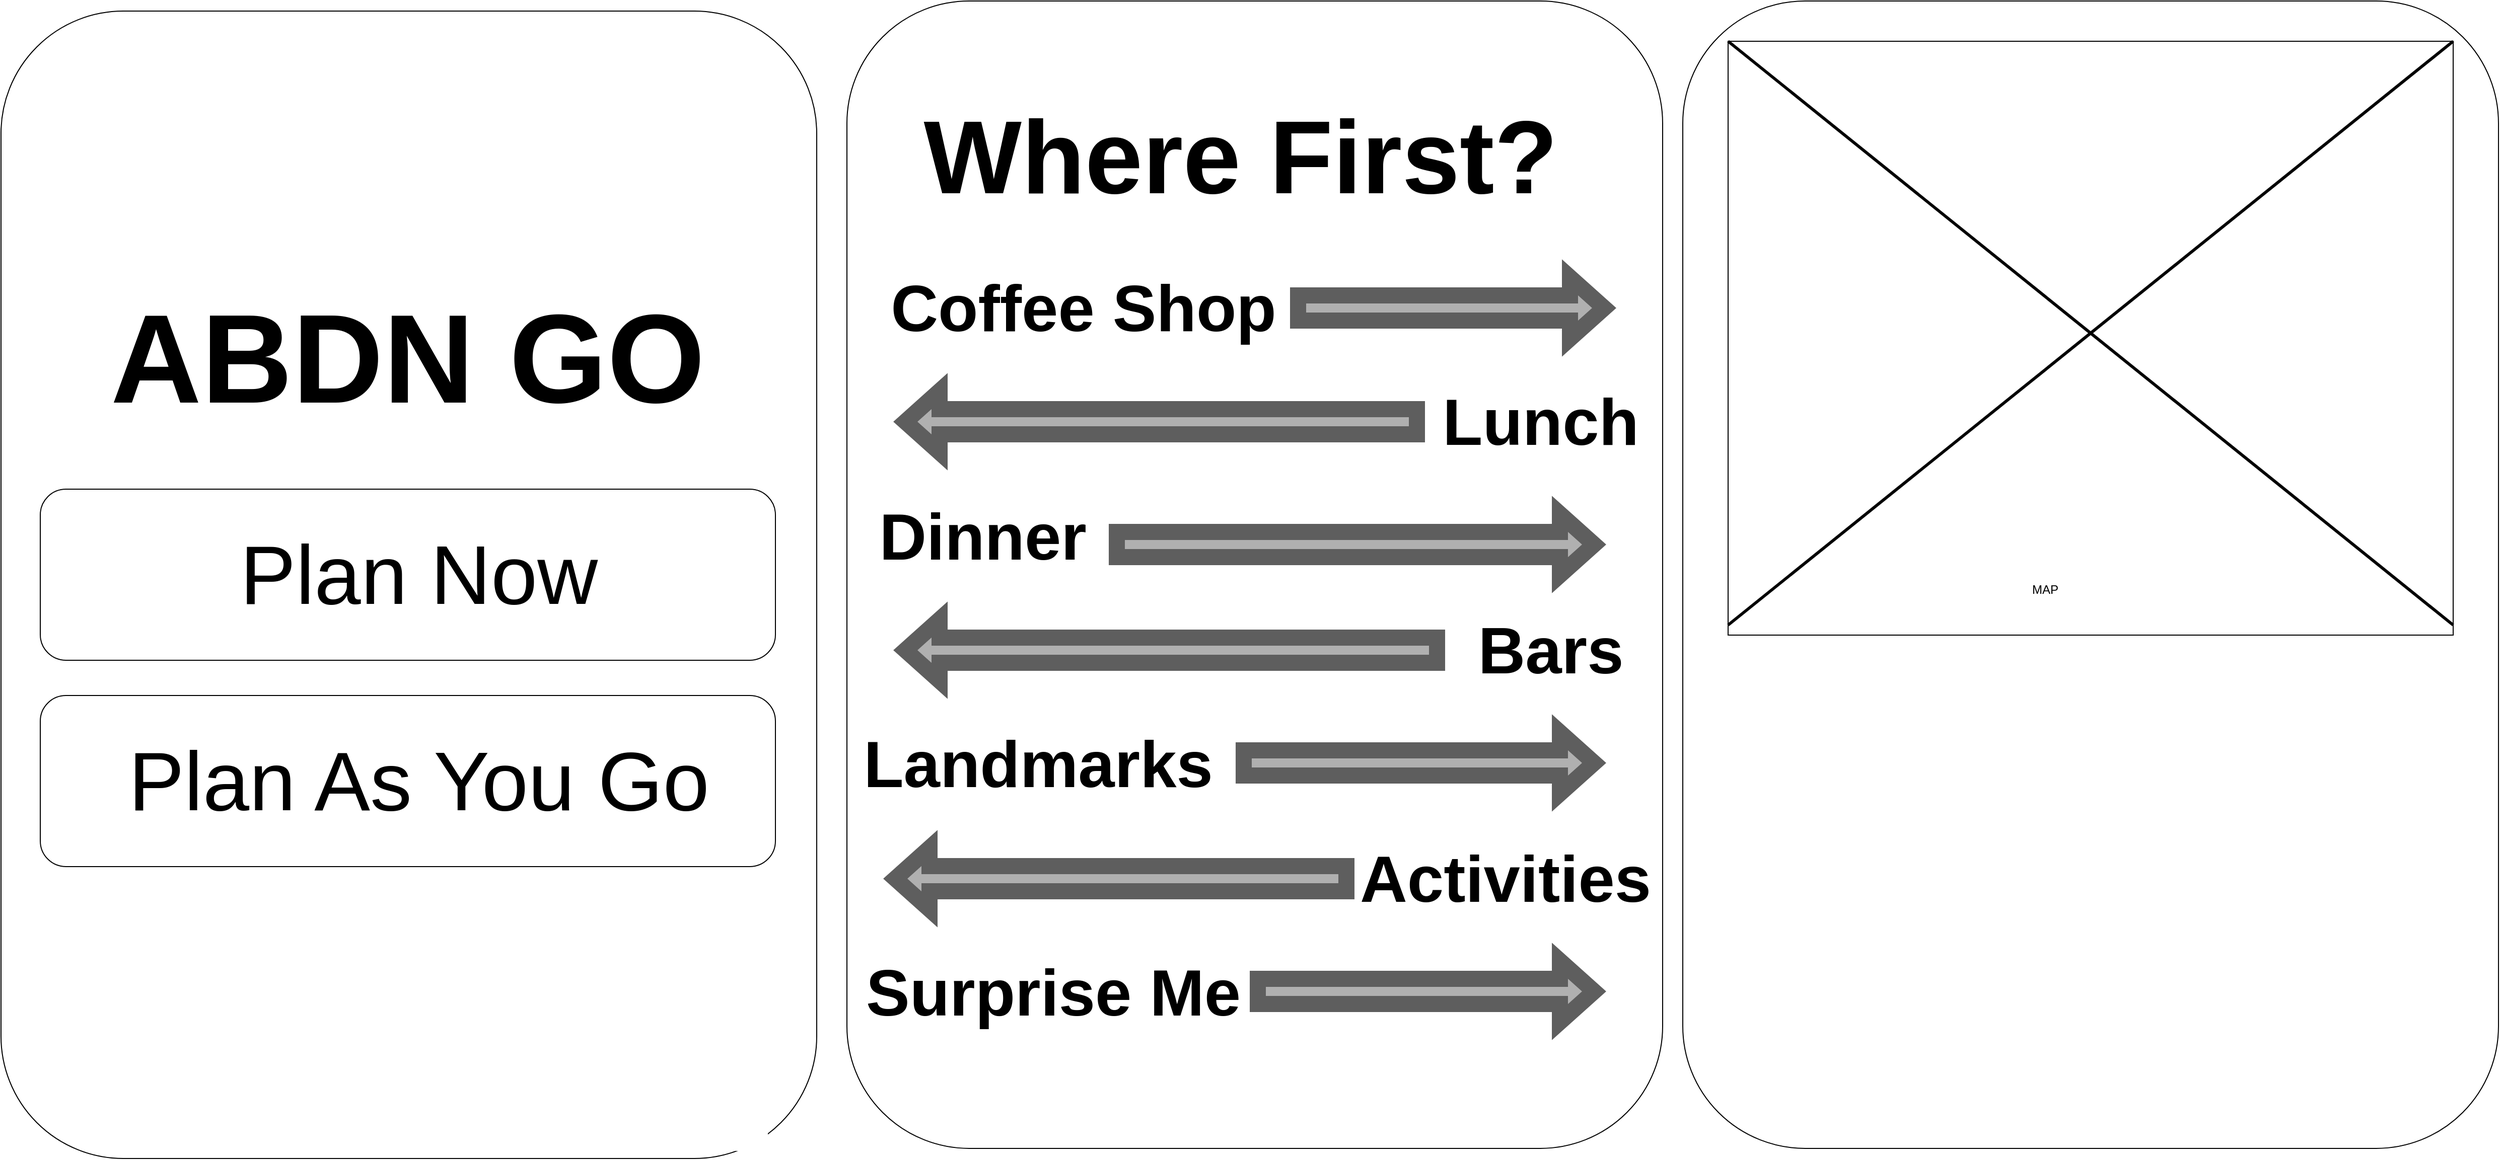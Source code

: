 <mxfile version="21.8.1" type="github">
  <diagram name="Page-1" id="qSBKfjo7JGSMNSEJkH3g">
    <mxGraphModel dx="2100" dy="1148" grid="1" gridSize="10" guides="1" tooltips="1" connect="1" arrows="1" fold="1" page="1" pageScale="1" pageWidth="827" pageHeight="1169" math="0" shadow="0">
      <root>
        <mxCell id="0" />
        <mxCell id="1" parent="0" />
        <mxCell id="ebgiKoA3hhUovEIoj04p-3" value="" style="rounded=1;whiteSpace=wrap;html=1;" vertex="1" parent="1">
          <mxGeometry x="10" y="10" width="810" height="1140" as="geometry" />
        </mxCell>
        <mxCell id="ebgiKoA3hhUovEIoj04p-4" value="" style="rounded=1;whiteSpace=wrap;html=1;" vertex="1" parent="1">
          <mxGeometry x="850" width="810" height="1140" as="geometry" />
        </mxCell>
        <mxCell id="ebgiKoA3hhUovEIoj04p-5" value="" style="rounded=1;whiteSpace=wrap;html=1;" vertex="1" parent="1">
          <mxGeometry x="1680" width="810" height="1140" as="geometry" />
        </mxCell>
        <mxCell id="ebgiKoA3hhUovEIoj04p-6" value="&lt;b&gt;&lt;font style=&quot;font-size: 125px;&quot;&gt;ABDN GO&lt;/font&gt;&lt;/b&gt;" style="text;html=1;strokeColor=none;fillColor=none;align=center;verticalAlign=middle;whiteSpace=wrap;rounded=0;" vertex="1" parent="1">
          <mxGeometry x="89" y="240" width="650" height="230" as="geometry" />
        </mxCell>
        <mxCell id="ebgiKoA3hhUovEIoj04p-9" value="" style="rounded=1;whiteSpace=wrap;html=1;" vertex="1" parent="1">
          <mxGeometry x="49" y="485" width="730" height="170" as="geometry" />
        </mxCell>
        <mxCell id="ebgiKoA3hhUovEIoj04p-10" value="" style="rounded=1;whiteSpace=wrap;html=1;" vertex="1" parent="1">
          <mxGeometry x="49" y="690" width="730" height="170" as="geometry" />
        </mxCell>
        <mxCell id="ebgiKoA3hhUovEIoj04p-11" value="&lt;font style=&quot;font-size: 83px;&quot;&gt;Plan Now&lt;/font&gt;" style="text;html=1;strokeColor=none;fillColor=none;align=center;verticalAlign=middle;whiteSpace=wrap;rounded=0;" vertex="1" parent="1">
          <mxGeometry x="130" y="505" width="590" height="130" as="geometry" />
        </mxCell>
        <mxCell id="ebgiKoA3hhUovEIoj04p-12" value="&lt;font style=&quot;font-size: 83px;&quot;&gt;Plan As You Go&lt;/font&gt;" style="text;html=1;strokeColor=none;fillColor=none;align=center;verticalAlign=middle;whiteSpace=wrap;rounded=0;" vertex="1" parent="1">
          <mxGeometry x="130" y="710" width="590" height="130" as="geometry" />
        </mxCell>
        <mxCell id="ebgiKoA3hhUovEIoj04p-13" value="&lt;b style=&quot;&quot;&gt;&lt;font style=&quot;font-size: 103px;&quot;&gt;Where First?&lt;/font&gt;&lt;/b&gt;" style="text;html=1;strokeColor=none;fillColor=none;align=center;verticalAlign=middle;whiteSpace=wrap;rounded=0;" vertex="1" parent="1">
          <mxGeometry x="916" y="40" width="650" height="230" as="geometry" />
        </mxCell>
        <mxCell id="ebgiKoA3hhUovEIoj04p-14" value="&lt;span style=&quot;font-size: 65px;&quot;&gt;&lt;b style=&quot;font-size: 65px;&quot;&gt;Coffee Shop&lt;/b&gt;&lt;/span&gt;" style="text;html=1;strokeColor=none;fillColor=none;align=center;verticalAlign=middle;whiteSpace=wrap;rounded=0;fontSize=65;" vertex="1" parent="1">
          <mxGeometry x="880" y="230" width="410" height="150" as="geometry" />
        </mxCell>
        <mxCell id="ebgiKoA3hhUovEIoj04p-15" value="&lt;span style=&quot;font-size: 65px;&quot;&gt;&lt;b style=&quot;font-size: 65px;&quot;&gt;Lunch&lt;/b&gt;&lt;/span&gt;" style="text;html=1;strokeColor=none;fillColor=none;align=center;verticalAlign=middle;whiteSpace=wrap;rounded=0;fontSize=65;" vertex="1" parent="1">
          <mxGeometry x="1424" y="343" width="230" height="150" as="geometry" />
        </mxCell>
        <mxCell id="ebgiKoA3hhUovEIoj04p-16" value="&lt;span style=&quot;font-size: 65px;&quot;&gt;&lt;b style=&quot;font-size: 65px;&quot;&gt;Dinner&lt;/b&gt;&lt;/span&gt;" style="text;html=1;strokeColor=none;fillColor=none;align=center;verticalAlign=middle;whiteSpace=wrap;rounded=0;fontSize=65;" vertex="1" parent="1">
          <mxGeometry x="880" y="457" width="210" height="150" as="geometry" />
        </mxCell>
        <mxCell id="ebgiKoA3hhUovEIoj04p-17" value="&lt;span style=&quot;font-size: 65px;&quot;&gt;&lt;b style=&quot;font-size: 65px;&quot;&gt;Landmarks&lt;/b&gt;&lt;/span&gt;" style="text;html=1;strokeColor=none;fillColor=none;align=center;verticalAlign=middle;whiteSpace=wrap;rounded=0;fontSize=65;" vertex="1" parent="1">
          <mxGeometry x="880" y="683" width="320" height="150" as="geometry" />
        </mxCell>
        <mxCell id="ebgiKoA3hhUovEIoj04p-18" value="&lt;span style=&quot;font-size: 65px;&quot;&gt;&lt;b style=&quot;font-size: 65px;&quot;&gt;Bars&lt;/b&gt;&lt;/span&gt;" style="text;html=1;strokeColor=none;fillColor=none;align=center;verticalAlign=middle;whiteSpace=wrap;rounded=0;fontSize=65;" vertex="1" parent="1">
          <mxGeometry x="1444" y="570" width="210" height="150" as="geometry" />
        </mxCell>
        <mxCell id="ebgiKoA3hhUovEIoj04p-20" value="&lt;span style=&quot;font-size: 65px;&quot;&gt;&lt;b style=&quot;font-size: 65px;&quot;&gt;Activities&lt;/b&gt;&lt;/span&gt;" style="text;html=1;strokeColor=none;fillColor=none;align=center;verticalAlign=middle;whiteSpace=wrap;rounded=0;fontSize=65;" vertex="1" parent="1">
          <mxGeometry x="1354" y="797" width="300" height="150" as="geometry" />
        </mxCell>
        <mxCell id="ebgiKoA3hhUovEIoj04p-21" value="&lt;span style=&quot;font-size: 65px;&quot;&gt;&lt;b style=&quot;font-size: 65px;&quot;&gt;Surprise&lt;/b&gt;&lt;/span&gt;&lt;b style=&quot;font-size: 65px;&quot;&gt;&amp;nbsp;Me&lt;/b&gt;" style="text;html=1;strokeColor=none;fillColor=none;align=center;verticalAlign=middle;whiteSpace=wrap;rounded=0;fontSize=65;" vertex="1" parent="1">
          <mxGeometry x="880" y="910" width="350" height="150" as="geometry" />
        </mxCell>
        <mxCell id="ebgiKoA3hhUovEIoj04p-24" value="" style="shape=flexArrow;endArrow=classic;html=1;rounded=0;exitX=1;exitY=0.5;exitDx=0;exitDy=0;strokeColor=#5E5E5E;fillColor=#B0B0B0;strokeWidth=16;" edge="1" parent="1" source="ebgiKoA3hhUovEIoj04p-14">
          <mxGeometry width="50" height="50" relative="1" as="geometry">
            <mxPoint x="1490" y="250" as="sourcePoint" />
            <mxPoint x="1610" y="305" as="targetPoint" />
          </mxGeometry>
        </mxCell>
        <mxCell id="ebgiKoA3hhUovEIoj04p-25" value="" style="shape=flexArrow;endArrow=classic;html=1;rounded=0;strokeColor=#5E5E5E;fillColor=#B0B0B0;strokeWidth=16;" edge="1" parent="1">
          <mxGeometry width="50" height="50" relative="1" as="geometry">
            <mxPoint x="1110" y="540" as="sourcePoint" />
            <mxPoint x="1600" y="540" as="targetPoint" />
          </mxGeometry>
        </mxCell>
        <mxCell id="ebgiKoA3hhUovEIoj04p-26" value="" style="shape=flexArrow;endArrow=classic;html=1;rounded=0;exitX=1;exitY=0.5;exitDx=0;exitDy=0;strokeColor=#5E5E5E;fillColor=#B0B0B0;strokeWidth=16;" edge="1" parent="1">
          <mxGeometry width="50" height="50" relative="1" as="geometry">
            <mxPoint x="1236" y="757" as="sourcePoint" />
            <mxPoint x="1600" y="757" as="targetPoint" />
          </mxGeometry>
        </mxCell>
        <mxCell id="ebgiKoA3hhUovEIoj04p-27" value="" style="shape=flexArrow;endArrow=classic;html=1;rounded=0;exitX=1;exitY=0.5;exitDx=0;exitDy=0;strokeColor=#5E5E5E;fillColor=#B0B0B0;strokeWidth=16;" edge="1" parent="1">
          <mxGeometry width="50" height="50" relative="1" as="geometry">
            <mxPoint x="1250" y="984" as="sourcePoint" />
            <mxPoint x="1600" y="984" as="targetPoint" />
          </mxGeometry>
        </mxCell>
        <mxCell id="ebgiKoA3hhUovEIoj04p-28" value="" style="shape=flexArrow;endArrow=classic;html=1;rounded=0;strokeColor=#5E5E5E;fillColor=#B0B0B0;strokeWidth=16;exitX=0;exitY=0.5;exitDx=0;exitDy=0;" edge="1" parent="1" source="ebgiKoA3hhUovEIoj04p-15">
          <mxGeometry width="50" height="50" relative="1" as="geometry">
            <mxPoint x="1110" y="450" as="sourcePoint" />
            <mxPoint x="900" y="418" as="targetPoint" />
          </mxGeometry>
        </mxCell>
        <mxCell id="ebgiKoA3hhUovEIoj04p-29" value="" style="shape=flexArrow;endArrow=classic;html=1;rounded=0;strokeColor=#5E5E5E;fillColor=#B0B0B0;strokeWidth=16;exitX=0;exitY=0.5;exitDx=0;exitDy=0;" edge="1" parent="1" source="ebgiKoA3hhUovEIoj04p-18">
          <mxGeometry width="50" height="50" relative="1" as="geometry">
            <mxPoint x="1130" y="560" as="sourcePoint" />
            <mxPoint x="900" y="645" as="targetPoint" />
          </mxGeometry>
        </mxCell>
        <mxCell id="ebgiKoA3hhUovEIoj04p-30" value="" style="shape=flexArrow;endArrow=classic;html=1;rounded=0;strokeColor=#5E5E5E;fillColor=#B0B0B0;strokeWidth=16;exitX=0;exitY=0.5;exitDx=0;exitDy=0;" edge="1" parent="1" source="ebgiKoA3hhUovEIoj04p-20">
          <mxGeometry width="50" height="50" relative="1" as="geometry">
            <mxPoint x="1140" y="570" as="sourcePoint" />
            <mxPoint x="890" y="872" as="targetPoint" />
          </mxGeometry>
        </mxCell>
        <mxCell id="ebgiKoA3hhUovEIoj04p-36" value="" style="rounded=0;whiteSpace=wrap;html=1;" vertex="1" parent="1">
          <mxGeometry x="1725" y="40" width="720" height="590" as="geometry" />
        </mxCell>
        <mxCell id="ebgiKoA3hhUovEIoj04p-35" value="" style="shape=umlDestroy;whiteSpace=wrap;html=1;strokeWidth=3;targetShapes=umlLifeline;" vertex="1" parent="1">
          <mxGeometry x="1725" y="40" width="720" height="580" as="geometry" />
        </mxCell>
        <mxCell id="ebgiKoA3hhUovEIoj04p-37" value="MAP" style="text;html=1;strokeColor=none;fillColor=none;align=center;verticalAlign=middle;whiteSpace=wrap;rounded=0;" vertex="1" parent="1">
          <mxGeometry x="2010" y="570" width="60" height="30" as="geometry" />
        </mxCell>
      </root>
    </mxGraphModel>
  </diagram>
</mxfile>
